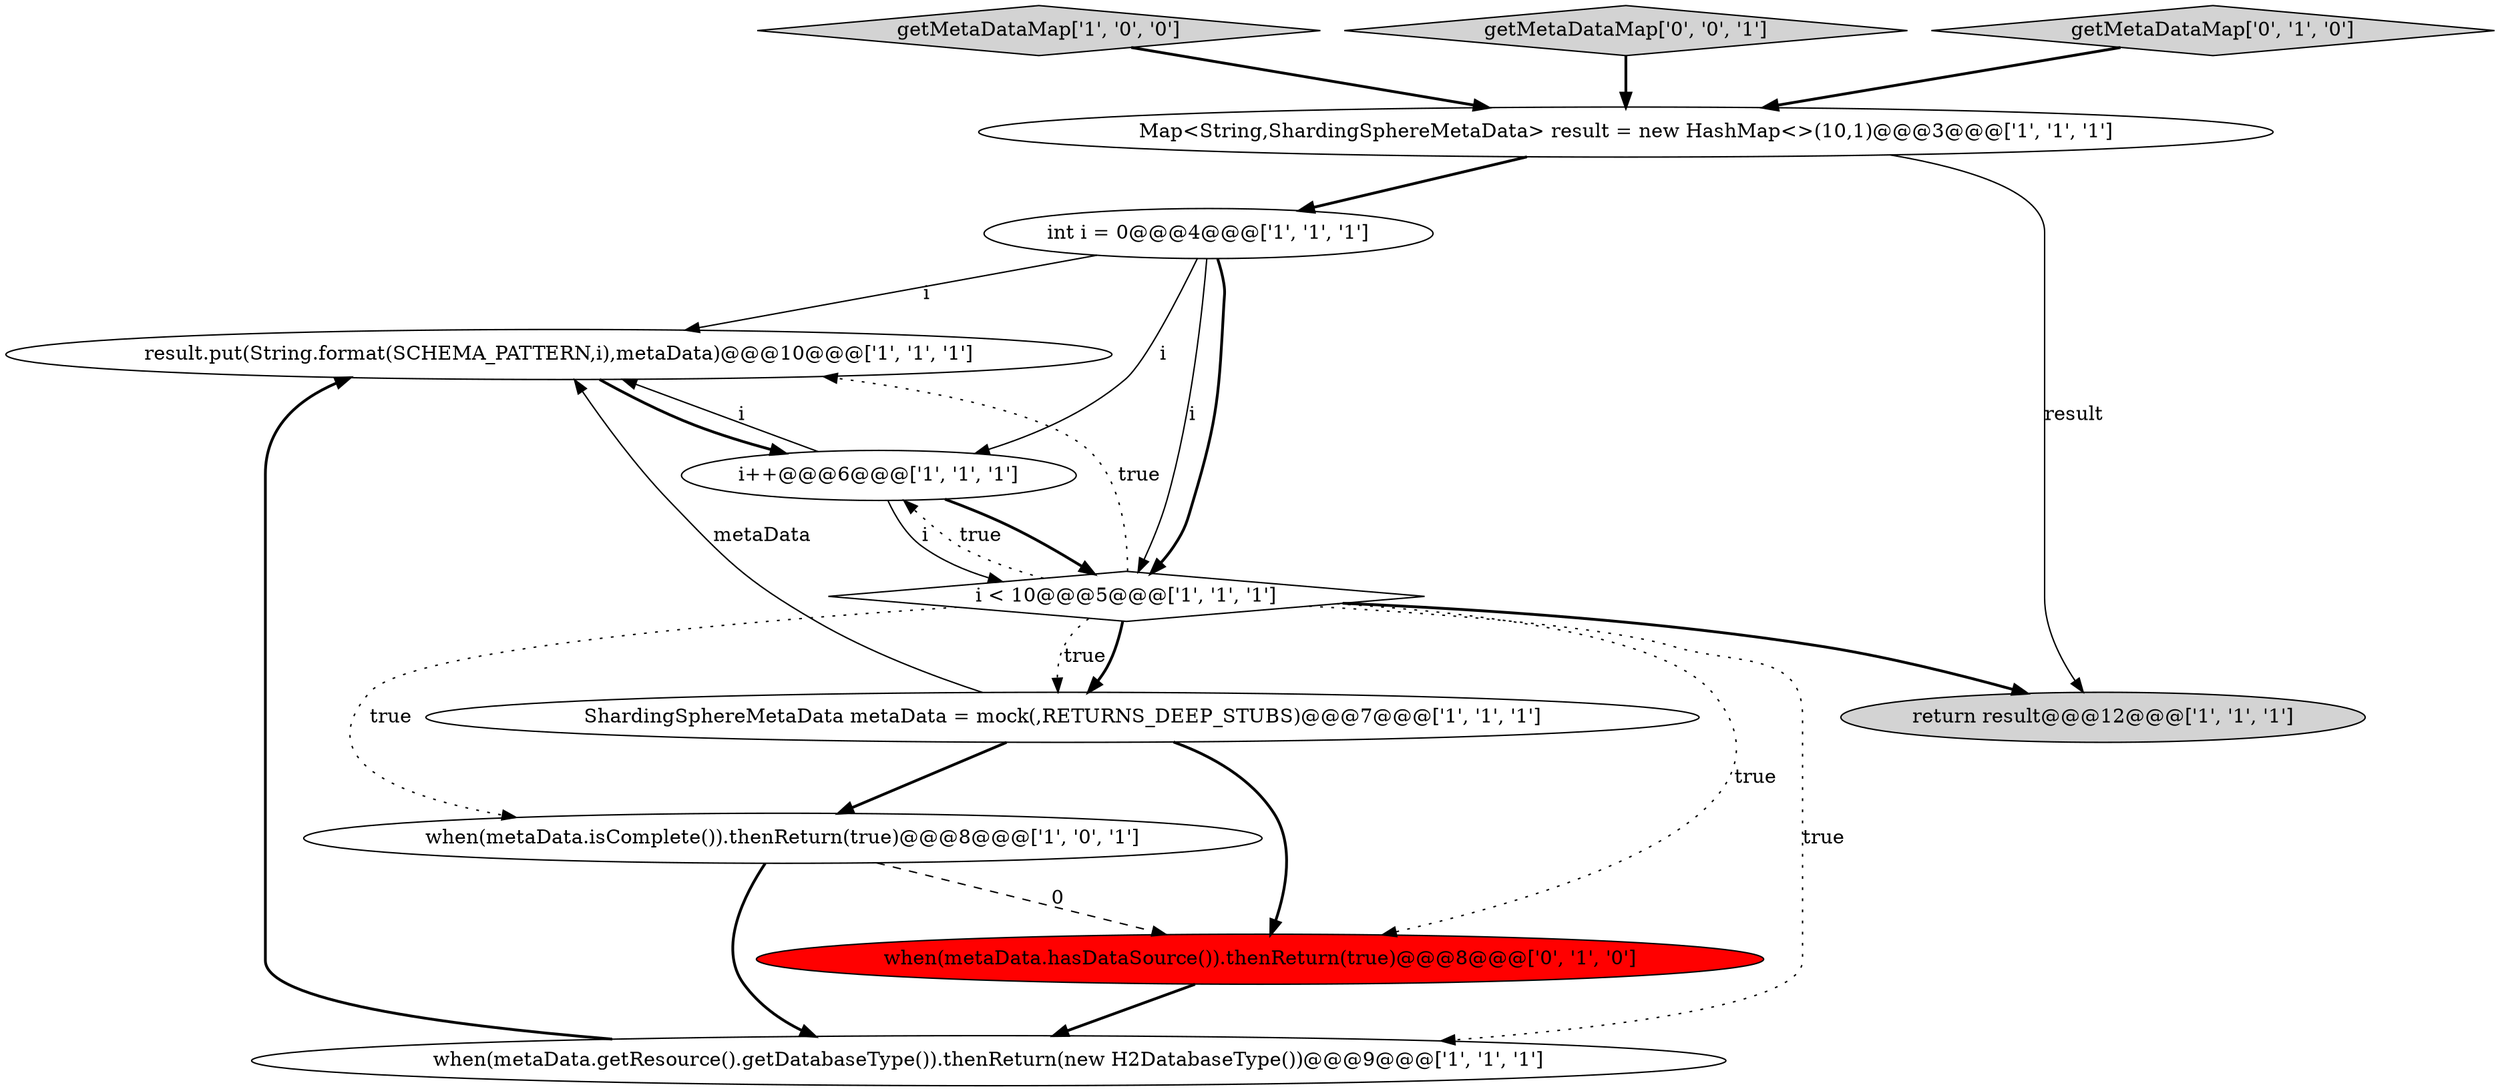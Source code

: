 digraph {
8 [style = filled, label = "getMetaDataMap['1', '0', '0']", fillcolor = lightgray, shape = diamond image = "AAA0AAABBB1BBB"];
12 [style = filled, label = "getMetaDataMap['0', '0', '1']", fillcolor = lightgray, shape = diamond image = "AAA0AAABBB3BBB"];
7 [style = filled, label = "when(metaData.getResource().getDatabaseType()).thenReturn(new H2DatabaseType())@@@9@@@['1', '1', '1']", fillcolor = white, shape = ellipse image = "AAA0AAABBB1BBB"];
2 [style = filled, label = "result.put(String.format(SCHEMA_PATTERN,i),metaData)@@@10@@@['1', '1', '1']", fillcolor = white, shape = ellipse image = "AAA0AAABBB1BBB"];
6 [style = filled, label = "return result@@@12@@@['1', '1', '1']", fillcolor = lightgray, shape = ellipse image = "AAA0AAABBB1BBB"];
10 [style = filled, label = "getMetaDataMap['0', '1', '0']", fillcolor = lightgray, shape = diamond image = "AAA0AAABBB2BBB"];
5 [style = filled, label = "i < 10@@@5@@@['1', '1', '1']", fillcolor = white, shape = diamond image = "AAA0AAABBB1BBB"];
1 [style = filled, label = "ShardingSphereMetaData metaData = mock(,RETURNS_DEEP_STUBS)@@@7@@@['1', '1', '1']", fillcolor = white, shape = ellipse image = "AAA0AAABBB1BBB"];
4 [style = filled, label = "when(metaData.isComplete()).thenReturn(true)@@@8@@@['1', '0', '1']", fillcolor = white, shape = ellipse image = "AAA0AAABBB1BBB"];
11 [style = filled, label = "when(metaData.hasDataSource()).thenReturn(true)@@@8@@@['0', '1', '0']", fillcolor = red, shape = ellipse image = "AAA1AAABBB2BBB"];
9 [style = filled, label = "i++@@@6@@@['1', '1', '1']", fillcolor = white, shape = ellipse image = "AAA0AAABBB1BBB"];
0 [style = filled, label = "Map<String,ShardingSphereMetaData> result = new HashMap<>(10,1)@@@3@@@['1', '1', '1']", fillcolor = white, shape = ellipse image = "AAA0AAABBB1BBB"];
3 [style = filled, label = "int i = 0@@@4@@@['1', '1', '1']", fillcolor = white, shape = ellipse image = "AAA0AAABBB1BBB"];
0->3 [style = bold, label=""];
3->2 [style = solid, label="i"];
1->4 [style = bold, label=""];
3->5 [style = solid, label="i"];
9->5 [style = solid, label="i"];
5->1 [style = dotted, label="true"];
9->2 [style = solid, label="i"];
1->2 [style = solid, label="metaData"];
2->9 [style = bold, label=""];
12->0 [style = bold, label=""];
4->7 [style = bold, label=""];
5->4 [style = dotted, label="true"];
1->11 [style = bold, label=""];
8->0 [style = bold, label=""];
5->1 [style = bold, label=""];
3->5 [style = bold, label=""];
3->9 [style = solid, label="i"];
5->11 [style = dotted, label="true"];
0->6 [style = solid, label="result"];
5->6 [style = bold, label=""];
5->7 [style = dotted, label="true"];
7->2 [style = bold, label=""];
10->0 [style = bold, label=""];
9->5 [style = bold, label=""];
5->9 [style = dotted, label="true"];
4->11 [style = dashed, label="0"];
11->7 [style = bold, label=""];
5->2 [style = dotted, label="true"];
}
